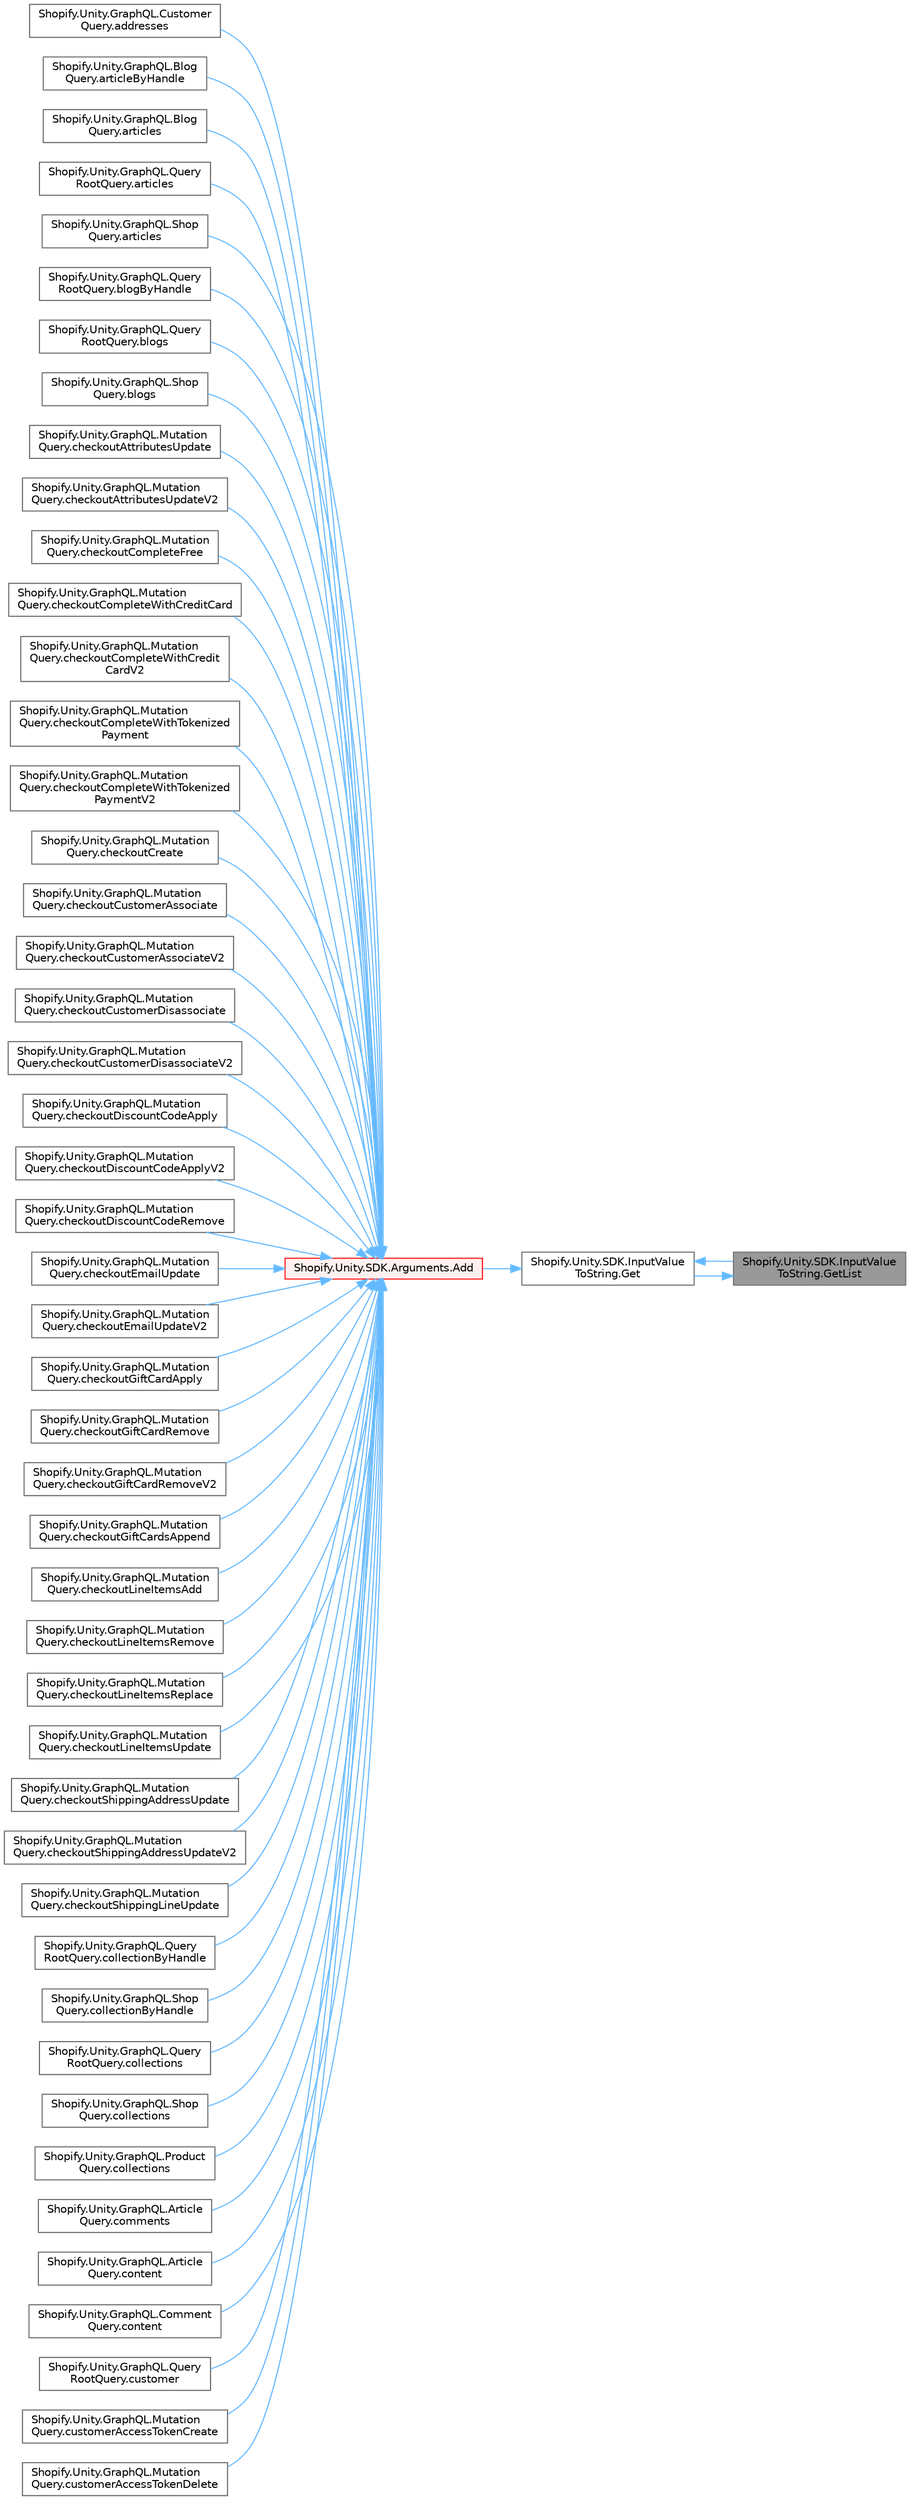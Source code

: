 digraph "Shopify.Unity.SDK.InputValueToString.GetList"
{
 // LATEX_PDF_SIZE
  bgcolor="transparent";
  edge [fontname=Helvetica,fontsize=10,labelfontname=Helvetica,labelfontsize=10];
  node [fontname=Helvetica,fontsize=10,shape=box,height=0.2,width=0.4];
  rankdir="RL";
  Node1 [id="Node000001",label="Shopify.Unity.SDK.InputValue\lToString.GetList",height=0.2,width=0.4,color="gray40", fillcolor="grey60", style="filled", fontcolor="black",tooltip="Returns a string representing a GraphQL list from a C# iteratable object implementing IList."];
  Node1 -> Node2 [id="edge1_Node000001_Node000002",dir="back",color="steelblue1",style="solid",tooltip=" "];
  Node2 [id="Node000002",label="Shopify.Unity.SDK.InputValue\lToString.Get",height=0.2,width=0.4,color="grey40", fillcolor="white", style="filled",URL="$class_shopify_1_1_unity_1_1_s_d_k_1_1_input_value_to_string.html#a9e322e30591200883a1bd0ea67f28bf7",tooltip="Converts a C# value/object to a GraphQL string value/object."];
  Node2 -> Node3 [id="edge2_Node000002_Node000003",dir="back",color="steelblue1",style="solid",tooltip=" "];
  Node3 [id="Node000003",label="Shopify.Unity.SDK.Arguments.Add",height=0.2,width=0.4,color="red", fillcolor="#FFF0F0", style="filled",URL="$class_shopify_1_1_unity_1_1_s_d_k_1_1_arguments.html#abef16f302c9cace9158afd6dd9f1443a",tooltip="Adds an argument."];
  Node3 -> Node4 [id="edge3_Node000003_Node000004",dir="back",color="steelblue1",style="solid",tooltip=" "];
  Node4 [id="Node000004",label="Shopify.Unity.GraphQL.Customer\lQuery.addresses",height=0.2,width=0.4,color="grey40", fillcolor="white", style="filled",URL="$class_shopify_1_1_unity_1_1_graph_q_l_1_1_customer_query.html#a0f7c3532bd8cd225f5eed71689fcc6c2",tooltip="A list of addresses for the customer."];
  Node3 -> Node5 [id="edge4_Node000003_Node000005",dir="back",color="steelblue1",style="solid",tooltip=" "];
  Node5 [id="Node000005",label="Shopify.Unity.GraphQL.Blog\lQuery.articleByHandle",height=0.2,width=0.4,color="grey40", fillcolor="white", style="filled",URL="$class_shopify_1_1_unity_1_1_graph_q_l_1_1_blog_query.html#af56ecab81ea0fcfa351d7760bd3059c9",tooltip="Find an article by its handle."];
  Node3 -> Node6 [id="edge5_Node000003_Node000006",dir="back",color="steelblue1",style="solid",tooltip=" "];
  Node6 [id="Node000006",label="Shopify.Unity.GraphQL.Blog\lQuery.articles",height=0.2,width=0.4,color="grey40", fillcolor="white", style="filled",URL="$class_shopify_1_1_unity_1_1_graph_q_l_1_1_blog_query.html#a92569df99ebc36101f02fa636bb658ed",tooltip="List of the blog's articles."];
  Node3 -> Node7 [id="edge6_Node000003_Node000007",dir="back",color="steelblue1",style="solid",tooltip=" "];
  Node7 [id="Node000007",label="Shopify.Unity.GraphQL.Query\lRootQuery.articles",height=0.2,width=0.4,color="grey40", fillcolor="white", style="filled",URL="$class_shopify_1_1_unity_1_1_graph_q_l_1_1_query_root_query.html#ab2d0ad701a8abc062e0c615e7c0112ed",tooltip="List of the shop's articles."];
  Node3 -> Node8 [id="edge7_Node000003_Node000008",dir="back",color="steelblue1",style="solid",tooltip=" "];
  Node8 [id="Node000008",label="Shopify.Unity.GraphQL.Shop\lQuery.articles",height=0.2,width=0.4,color="grey40", fillcolor="white", style="filled",URL="$class_shopify_1_1_unity_1_1_graph_q_l_1_1_shop_query.html#aa787941acd8087de3e0f5412d16e09dd",tooltip="List of the shop' articles."];
  Node3 -> Node9 [id="edge8_Node000003_Node000009",dir="back",color="steelblue1",style="solid",tooltip=" "];
  Node9 [id="Node000009",label="Shopify.Unity.GraphQL.Query\lRootQuery.blogByHandle",height=0.2,width=0.4,color="grey40", fillcolor="white", style="filled",URL="$class_shopify_1_1_unity_1_1_graph_q_l_1_1_query_root_query.html#af3c3972a14ea8827b607a9fc02fff8d6",tooltip="Find a blog by its handle."];
  Node3 -> Node10 [id="edge9_Node000003_Node000010",dir="back",color="steelblue1",style="solid",tooltip=" "];
  Node10 [id="Node000010",label="Shopify.Unity.GraphQL.Query\lRootQuery.blogs",height=0.2,width=0.4,color="grey40", fillcolor="white", style="filled",URL="$class_shopify_1_1_unity_1_1_graph_q_l_1_1_query_root_query.html#aff8d45b6bddb8418446e734633c3f5a4",tooltip="List of the shop's blogs."];
  Node3 -> Node11 [id="edge10_Node000003_Node000011",dir="back",color="steelblue1",style="solid",tooltip=" "];
  Node11 [id="Node000011",label="Shopify.Unity.GraphQL.Shop\lQuery.blogs",height=0.2,width=0.4,color="grey40", fillcolor="white", style="filled",URL="$class_shopify_1_1_unity_1_1_graph_q_l_1_1_shop_query.html#a252dfa33e3e3b1267ce3457e08b1aad4",tooltip="List of the shop' blogs."];
  Node3 -> Node12 [id="edge11_Node000003_Node000012",dir="back",color="steelblue1",style="solid",tooltip=" "];
  Node12 [id="Node000012",label="Shopify.Unity.GraphQL.Mutation\lQuery.checkoutAttributesUpdate",height=0.2,width=0.4,color="grey40", fillcolor="white", style="filled",URL="$class_shopify_1_1_unity_1_1_graph_q_l_1_1_mutation_query.html#a747ce9e4444984226e603753e1d0a552",tooltip="Updates the attributes of a checkout."];
  Node3 -> Node13 [id="edge12_Node000003_Node000013",dir="back",color="steelblue1",style="solid",tooltip=" "];
  Node13 [id="Node000013",label="Shopify.Unity.GraphQL.Mutation\lQuery.checkoutAttributesUpdateV2",height=0.2,width=0.4,color="grey40", fillcolor="white", style="filled",URL="$class_shopify_1_1_unity_1_1_graph_q_l_1_1_mutation_query.html#af18025d78dd5d06be971c4c3e6b1535c",tooltip="Updates the attributes of a checkout."];
  Node3 -> Node14 [id="edge13_Node000003_Node000014",dir="back",color="steelblue1",style="solid",tooltip=" "];
  Node14 [id="Node000014",label="Shopify.Unity.GraphQL.Mutation\lQuery.checkoutCompleteFree",height=0.2,width=0.4,color="grey40", fillcolor="white", style="filled",URL="$class_shopify_1_1_unity_1_1_graph_q_l_1_1_mutation_query.html#ae040cdd0bf19da7d6d6a1912096c602c",tooltip="Completes a checkout without providing payment information. You can use this mutation for free items ..."];
  Node3 -> Node15 [id="edge14_Node000003_Node000015",dir="back",color="steelblue1",style="solid",tooltip=" "];
  Node15 [id="Node000015",label="Shopify.Unity.GraphQL.Mutation\lQuery.checkoutCompleteWithCreditCard",height=0.2,width=0.4,color="grey40", fillcolor="white", style="filled",URL="$class_shopify_1_1_unity_1_1_graph_q_l_1_1_mutation_query.html#a34582d5956d44b84502ce7ff59b1ad80",tooltip="Completes a checkout using a credit card token from Shopify's Vault."];
  Node3 -> Node16 [id="edge15_Node000003_Node000016",dir="back",color="steelblue1",style="solid",tooltip=" "];
  Node16 [id="Node000016",label="Shopify.Unity.GraphQL.Mutation\lQuery.checkoutCompleteWithCredit\lCardV2",height=0.2,width=0.4,color="grey40", fillcolor="white", style="filled",URL="$class_shopify_1_1_unity_1_1_graph_q_l_1_1_mutation_query.html#a8af05d93d2ffa353dc8a1ee80fc6b38c",tooltip="Completes a checkout using a credit card token from Shopify's card vault. Before you can complete che..."];
  Node3 -> Node17 [id="edge16_Node000003_Node000017",dir="back",color="steelblue1",style="solid",tooltip=" "];
  Node17 [id="Node000017",label="Shopify.Unity.GraphQL.Mutation\lQuery.checkoutCompleteWithTokenized\lPayment",height=0.2,width=0.4,color="grey40", fillcolor="white", style="filled",URL="$class_shopify_1_1_unity_1_1_graph_q_l_1_1_mutation_query.html#a2fafc07bebdcbf9c11dbcf9cfedcb74b",tooltip="Completes a checkout with a tokenized payment."];
  Node3 -> Node18 [id="edge17_Node000003_Node000018",dir="back",color="steelblue1",style="solid",tooltip=" "];
  Node18 [id="Node000018",label="Shopify.Unity.GraphQL.Mutation\lQuery.checkoutCompleteWithTokenized\lPaymentV2",height=0.2,width=0.4,color="grey40", fillcolor="white", style="filled",URL="$class_shopify_1_1_unity_1_1_graph_q_l_1_1_mutation_query.html#a3298337db1d15fb8da43992b283ffcf2",tooltip="Completes a checkout with a tokenized payment."];
  Node3 -> Node19 [id="edge18_Node000003_Node000019",dir="back",color="steelblue1",style="solid",tooltip=" "];
  Node19 [id="Node000019",label="Shopify.Unity.GraphQL.Mutation\lQuery.checkoutCreate",height=0.2,width=0.4,color="grey40", fillcolor="white", style="filled",URL="$class_shopify_1_1_unity_1_1_graph_q_l_1_1_mutation_query.html#a2c510c9774ae36e0797cd7c5cbaa2f48",tooltip="Creates a new checkout."];
  Node3 -> Node20 [id="edge19_Node000003_Node000020",dir="back",color="steelblue1",style="solid",tooltip=" "];
  Node20 [id="Node000020",label="Shopify.Unity.GraphQL.Mutation\lQuery.checkoutCustomerAssociate",height=0.2,width=0.4,color="grey40", fillcolor="white", style="filled",URL="$class_shopify_1_1_unity_1_1_graph_q_l_1_1_mutation_query.html#a9a480a300ccd201d73634a9d065e97b3",tooltip="Associates a customer to the checkout."];
  Node3 -> Node21 [id="edge20_Node000003_Node000021",dir="back",color="steelblue1",style="solid",tooltip=" "];
  Node21 [id="Node000021",label="Shopify.Unity.GraphQL.Mutation\lQuery.checkoutCustomerAssociateV2",height=0.2,width=0.4,color="grey40", fillcolor="white", style="filled",URL="$class_shopify_1_1_unity_1_1_graph_q_l_1_1_mutation_query.html#afda0a8cc2beefde3ec18a2bd33ff23ac",tooltip="Associates a customer to the checkout."];
  Node3 -> Node22 [id="edge21_Node000003_Node000022",dir="back",color="steelblue1",style="solid",tooltip=" "];
  Node22 [id="Node000022",label="Shopify.Unity.GraphQL.Mutation\lQuery.checkoutCustomerDisassociate",height=0.2,width=0.4,color="grey40", fillcolor="white", style="filled",URL="$class_shopify_1_1_unity_1_1_graph_q_l_1_1_mutation_query.html#aecc44434929f04b715c9e928b5ebc0e9",tooltip="Disassociates the current checkout customer from the checkout."];
  Node3 -> Node23 [id="edge22_Node000003_Node000023",dir="back",color="steelblue1",style="solid",tooltip=" "];
  Node23 [id="Node000023",label="Shopify.Unity.GraphQL.Mutation\lQuery.checkoutCustomerDisassociateV2",height=0.2,width=0.4,color="grey40", fillcolor="white", style="filled",URL="$class_shopify_1_1_unity_1_1_graph_q_l_1_1_mutation_query.html#a572f9ce95caab283c08a24449e0b225f",tooltip="Disassociates the current checkout customer from the checkout."];
  Node3 -> Node24 [id="edge23_Node000003_Node000024",dir="back",color="steelblue1",style="solid",tooltip=" "];
  Node24 [id="Node000024",label="Shopify.Unity.GraphQL.Mutation\lQuery.checkoutDiscountCodeApply",height=0.2,width=0.4,color="grey40", fillcolor="white", style="filled",URL="$class_shopify_1_1_unity_1_1_graph_q_l_1_1_mutation_query.html#aa3c1b897d6c5ba3a4845f08650061a2f",tooltip="Applies a discount to an existing checkout using a discount code."];
  Node3 -> Node25 [id="edge24_Node000003_Node000025",dir="back",color="steelblue1",style="solid",tooltip=" "];
  Node25 [id="Node000025",label="Shopify.Unity.GraphQL.Mutation\lQuery.checkoutDiscountCodeApplyV2",height=0.2,width=0.4,color="grey40", fillcolor="white", style="filled",URL="$class_shopify_1_1_unity_1_1_graph_q_l_1_1_mutation_query.html#a9669d6c39238645651227c3c17fe377c",tooltip="Applies a discount to an existing checkout using a discount code."];
  Node3 -> Node26 [id="edge25_Node000003_Node000026",dir="back",color="steelblue1",style="solid",tooltip=" "];
  Node26 [id="Node000026",label="Shopify.Unity.GraphQL.Mutation\lQuery.checkoutDiscountCodeRemove",height=0.2,width=0.4,color="grey40", fillcolor="white", style="filled",URL="$class_shopify_1_1_unity_1_1_graph_q_l_1_1_mutation_query.html#adbaf8b48fe1f5e74c8a4570c278ab996",tooltip="Removes the applied discount from an existing checkout."];
  Node3 -> Node27 [id="edge26_Node000003_Node000027",dir="back",color="steelblue1",style="solid",tooltip=" "];
  Node27 [id="Node000027",label="Shopify.Unity.GraphQL.Mutation\lQuery.checkoutEmailUpdate",height=0.2,width=0.4,color="grey40", fillcolor="white", style="filled",URL="$class_shopify_1_1_unity_1_1_graph_q_l_1_1_mutation_query.html#a32bc7fe496a8f3cc4f15dae419a717ef",tooltip="Updates the email on an existing checkout."];
  Node3 -> Node28 [id="edge27_Node000003_Node000028",dir="back",color="steelblue1",style="solid",tooltip=" "];
  Node28 [id="Node000028",label="Shopify.Unity.GraphQL.Mutation\lQuery.checkoutEmailUpdateV2",height=0.2,width=0.4,color="grey40", fillcolor="white", style="filled",URL="$class_shopify_1_1_unity_1_1_graph_q_l_1_1_mutation_query.html#a2bcabf5f5c0af11dc98fd93a13483824",tooltip="Updates the email on an existing checkout."];
  Node3 -> Node29 [id="edge28_Node000003_Node000029",dir="back",color="steelblue1",style="solid",tooltip=" "];
  Node29 [id="Node000029",label="Shopify.Unity.GraphQL.Mutation\lQuery.checkoutGiftCardApply",height=0.2,width=0.4,color="grey40", fillcolor="white", style="filled",URL="$class_shopify_1_1_unity_1_1_graph_q_l_1_1_mutation_query.html#a5fe767f93285932741e18bad5ac5e2dd",tooltip="Applies a gift card to an existing checkout using a gift card code. This will replace all currently a..."];
  Node3 -> Node30 [id="edge29_Node000003_Node000030",dir="back",color="steelblue1",style="solid",tooltip=" "];
  Node30 [id="Node000030",label="Shopify.Unity.GraphQL.Mutation\lQuery.checkoutGiftCardRemove",height=0.2,width=0.4,color="grey40", fillcolor="white", style="filled",URL="$class_shopify_1_1_unity_1_1_graph_q_l_1_1_mutation_query.html#a6eeb8bbd32b3d40a70271f75c023a0f8",tooltip="Removes an applied gift card from the checkout."];
  Node3 -> Node31 [id="edge30_Node000003_Node000031",dir="back",color="steelblue1",style="solid",tooltip=" "];
  Node31 [id="Node000031",label="Shopify.Unity.GraphQL.Mutation\lQuery.checkoutGiftCardRemoveV2",height=0.2,width=0.4,color="grey40", fillcolor="white", style="filled",URL="$class_shopify_1_1_unity_1_1_graph_q_l_1_1_mutation_query.html#ad8ccc8d2bb2ba04e1b2f30156da00183",tooltip="Removes an applied gift card from the checkout."];
  Node3 -> Node32 [id="edge31_Node000003_Node000032",dir="back",color="steelblue1",style="solid",tooltip=" "];
  Node32 [id="Node000032",label="Shopify.Unity.GraphQL.Mutation\lQuery.checkoutGiftCardsAppend",height=0.2,width=0.4,color="grey40", fillcolor="white", style="filled",URL="$class_shopify_1_1_unity_1_1_graph_q_l_1_1_mutation_query.html#a1fd2b638000d959c475d60f408e0fd5b",tooltip="Appends gift cards to an existing checkout."];
  Node3 -> Node33 [id="edge32_Node000003_Node000033",dir="back",color="steelblue1",style="solid",tooltip=" "];
  Node33 [id="Node000033",label="Shopify.Unity.GraphQL.Mutation\lQuery.checkoutLineItemsAdd",height=0.2,width=0.4,color="grey40", fillcolor="white", style="filled",URL="$class_shopify_1_1_unity_1_1_graph_q_l_1_1_mutation_query.html#abbf3a9e481e369d711b25a47bb9c08ee",tooltip="Adds a list of line items to a checkout."];
  Node3 -> Node34 [id="edge33_Node000003_Node000034",dir="back",color="steelblue1",style="solid",tooltip=" "];
  Node34 [id="Node000034",label="Shopify.Unity.GraphQL.Mutation\lQuery.checkoutLineItemsRemove",height=0.2,width=0.4,color="grey40", fillcolor="white", style="filled",URL="$class_shopify_1_1_unity_1_1_graph_q_l_1_1_mutation_query.html#a7a1ebf379589a1393032936c40636c89",tooltip="Removes line items from an existing checkout."];
  Node3 -> Node35 [id="edge34_Node000003_Node000035",dir="back",color="steelblue1",style="solid",tooltip=" "];
  Node35 [id="Node000035",label="Shopify.Unity.GraphQL.Mutation\lQuery.checkoutLineItemsReplace",height=0.2,width=0.4,color="grey40", fillcolor="white", style="filled",URL="$class_shopify_1_1_unity_1_1_graph_q_l_1_1_mutation_query.html#af717b66aa511fadab07ed855f539f78f",tooltip="Sets a list of line items to a checkout."];
  Node3 -> Node36 [id="edge35_Node000003_Node000036",dir="back",color="steelblue1",style="solid",tooltip=" "];
  Node36 [id="Node000036",label="Shopify.Unity.GraphQL.Mutation\lQuery.checkoutLineItemsUpdate",height=0.2,width=0.4,color="grey40", fillcolor="white", style="filled",URL="$class_shopify_1_1_unity_1_1_graph_q_l_1_1_mutation_query.html#a9fd9b601cee14bbc47afd8a0444e73de",tooltip="Updates line items on a checkout."];
  Node3 -> Node37 [id="edge36_Node000003_Node000037",dir="back",color="steelblue1",style="solid",tooltip=" "];
  Node37 [id="Node000037",label="Shopify.Unity.GraphQL.Mutation\lQuery.checkoutShippingAddressUpdate",height=0.2,width=0.4,color="grey40", fillcolor="white", style="filled",URL="$class_shopify_1_1_unity_1_1_graph_q_l_1_1_mutation_query.html#abfa707237c19596bcd8c6a5b7a199bba",tooltip="Updates the shipping address of an existing checkout."];
  Node3 -> Node38 [id="edge37_Node000003_Node000038",dir="back",color="steelblue1",style="solid",tooltip=" "];
  Node38 [id="Node000038",label="Shopify.Unity.GraphQL.Mutation\lQuery.checkoutShippingAddressUpdateV2",height=0.2,width=0.4,color="grey40", fillcolor="white", style="filled",URL="$class_shopify_1_1_unity_1_1_graph_q_l_1_1_mutation_query.html#a38d7c42a9b5ecea2aaff7d47f840c688",tooltip="Updates the shipping address of an existing checkout."];
  Node3 -> Node39 [id="edge38_Node000003_Node000039",dir="back",color="steelblue1",style="solid",tooltip=" "];
  Node39 [id="Node000039",label="Shopify.Unity.GraphQL.Mutation\lQuery.checkoutShippingLineUpdate",height=0.2,width=0.4,color="grey40", fillcolor="white", style="filled",URL="$class_shopify_1_1_unity_1_1_graph_q_l_1_1_mutation_query.html#a03133cce6516ecad4dde844688462201",tooltip="Updates the shipping lines on an existing checkout."];
  Node3 -> Node40 [id="edge39_Node000003_Node000040",dir="back",color="steelblue1",style="solid",tooltip=" "];
  Node40 [id="Node000040",label="Shopify.Unity.GraphQL.Query\lRootQuery.collectionByHandle",height=0.2,width=0.4,color="grey40", fillcolor="white", style="filled",URL="$class_shopify_1_1_unity_1_1_graph_q_l_1_1_query_root_query.html#acc8797d62c249901c0f693a2dbb2eafa",tooltip="Find a collection by its handle."];
  Node3 -> Node41 [id="edge40_Node000003_Node000041",dir="back",color="steelblue1",style="solid",tooltip=" "];
  Node41 [id="Node000041",label="Shopify.Unity.GraphQL.Shop\lQuery.collectionByHandle",height=0.2,width=0.4,color="grey40", fillcolor="white", style="filled",URL="$class_shopify_1_1_unity_1_1_graph_q_l_1_1_shop_query.html#a2261d266ce84dd1e9821da5f2215c2e2",tooltip="Find a collection by its handle."];
  Node3 -> Node42 [id="edge41_Node000003_Node000042",dir="back",color="steelblue1",style="solid",tooltip=" "];
  Node42 [id="Node000042",label="Shopify.Unity.GraphQL.Query\lRootQuery.collections",height=0.2,width=0.4,color="grey40", fillcolor="white", style="filled",URL="$class_shopify_1_1_unity_1_1_graph_q_l_1_1_query_root_query.html#a98404aad3a7f264167b306081265289b",tooltip="List of the shop’s collections."];
  Node3 -> Node43 [id="edge42_Node000003_Node000043",dir="back",color="steelblue1",style="solid",tooltip=" "];
  Node43 [id="Node000043",label="Shopify.Unity.GraphQL.Shop\lQuery.collections",height=0.2,width=0.4,color="grey40", fillcolor="white", style="filled",URL="$class_shopify_1_1_unity_1_1_graph_q_l_1_1_shop_query.html#a09974a34bbe1d455b6578c95bdf14812",tooltip="List of the shop’s collections."];
  Node3 -> Node44 [id="edge43_Node000003_Node000044",dir="back",color="steelblue1",style="solid",tooltip=" "];
  Node44 [id="Node000044",label="Shopify.Unity.GraphQL.Product\lQuery.collections",height=0.2,width=0.4,color="grey40", fillcolor="white", style="filled",URL="$class_shopify_1_1_unity_1_1_graph_q_l_1_1_product_query.html#a9c619ff52d42ded6fd0c6a10d15b0ef9",tooltip="List of collections a product belongs to."];
  Node3 -> Node45 [id="edge44_Node000003_Node000045",dir="back",color="steelblue1",style="solid",tooltip=" "];
  Node45 [id="Node000045",label="Shopify.Unity.GraphQL.Article\lQuery.comments",height=0.2,width=0.4,color="grey40", fillcolor="white", style="filled",URL="$class_shopify_1_1_unity_1_1_graph_q_l_1_1_article_query.html#a7940ab7184bd317fa514381585d30f43",tooltip="List of comments posted on the article."];
  Node3 -> Node46 [id="edge45_Node000003_Node000046",dir="back",color="steelblue1",style="solid",tooltip=" "];
  Node46 [id="Node000046",label="Shopify.Unity.GraphQL.Article\lQuery.content",height=0.2,width=0.4,color="grey40", fillcolor="white", style="filled",URL="$class_shopify_1_1_unity_1_1_graph_q_l_1_1_article_query.html#a869ba506195f7fcc305cfb088a8c2eef",tooltip="Stripped content of the article, single line with HTML tags removed."];
  Node3 -> Node47 [id="edge46_Node000003_Node000047",dir="back",color="steelblue1",style="solid",tooltip=" "];
  Node47 [id="Node000047",label="Shopify.Unity.GraphQL.Comment\lQuery.content",height=0.2,width=0.4,color="grey40", fillcolor="white", style="filled",URL="$class_shopify_1_1_unity_1_1_graph_q_l_1_1_comment_query.html#ac7bc45ed05c67467b951c2d4a7b226e9",tooltip="Stripped content of the comment, single line with HTML tags removed."];
  Node3 -> Node48 [id="edge47_Node000003_Node000048",dir="back",color="steelblue1",style="solid",tooltip=" "];
  Node48 [id="Node000048",label="Shopify.Unity.GraphQL.Query\lRootQuery.customer",height=0.2,width=0.4,color="grey40", fillcolor="white", style="filled",URL="$class_shopify_1_1_unity_1_1_graph_q_l_1_1_query_root_query.html#aabf05b04ce711455fdf98c7a72ef8f23",tooltip="Find a customer by its access token."];
  Node3 -> Node49 [id="edge48_Node000003_Node000049",dir="back",color="steelblue1",style="solid",tooltip=" "];
  Node49 [id="Node000049",label="Shopify.Unity.GraphQL.Mutation\lQuery.customerAccessTokenCreate",height=0.2,width=0.4,color="grey40", fillcolor="white", style="filled",URL="$class_shopify_1_1_unity_1_1_graph_q_l_1_1_mutation_query.html#a7ed722dad6ef3db50b1a5c24cfd7c990",tooltip="Creates a customer access token. The customer access token is required to modify the customer object ..."];
  Node3 -> Node50 [id="edge49_Node000003_Node000050",dir="back",color="steelblue1",style="solid",tooltip=" "];
  Node50 [id="Node000050",label="Shopify.Unity.GraphQL.Mutation\lQuery.customerAccessTokenDelete",height=0.2,width=0.4,color="grey40", fillcolor="white", style="filled",URL="$class_shopify_1_1_unity_1_1_graph_q_l_1_1_mutation_query.html#aa163d2d8cde264a3f39c54870ea63c59",tooltip="Permanently destroys a customer access token."];
  Node2 -> Node1 [id="edge50_Node000002_Node000001",dir="back",color="steelblue1",style="solid",tooltip=" "];
}
